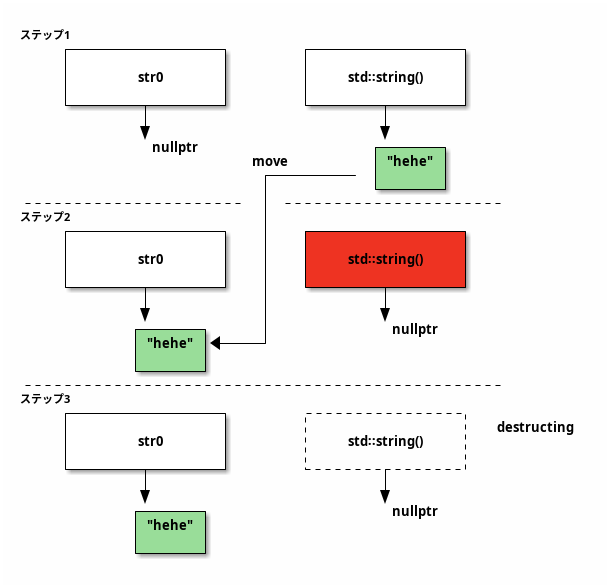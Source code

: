 @startditaa
ステップ1
    +---------------+       +---------------+ 
    |               |       |               | 
    |      str0     |       | std꞉꞉string() | 
    |               |       |               | 
    +-------+-------+       +-------+-------+    
            |                       |
            V                       V
            nullptr                +------+        
                       move        |"hehe"|
                        +--------- | cGRE |
                        |          +------+
-=--------------------- | -=---------------------
ステップ2                   |
    +---------------+   |   +---------------+ 
    |               |   |   |               | 
    |      str0     |   |   | std꞉꞉string() | 
    |               |   |   |           cRED| 
    +-------+-------+   |   +-------+-------+    
            |           |           |
            V           |           V
           +------+     |           nullptr
           |"hehe"|<----+
           | cGRE |
           +------+
-=-----------------------------------------------
ステップ3
    +---------------+       +-=-------------+ 
    |               |       |               | destructing
    |      str0     |       | std꞉꞉string() | 
    |               |       |           cRED| 
    +-------+-------+       +-------+-------+    
            |                       |
            V                       V
           +------+                 nullptr
           |"hehe"|      
           | cGRE |
           +------+
@endditaa
